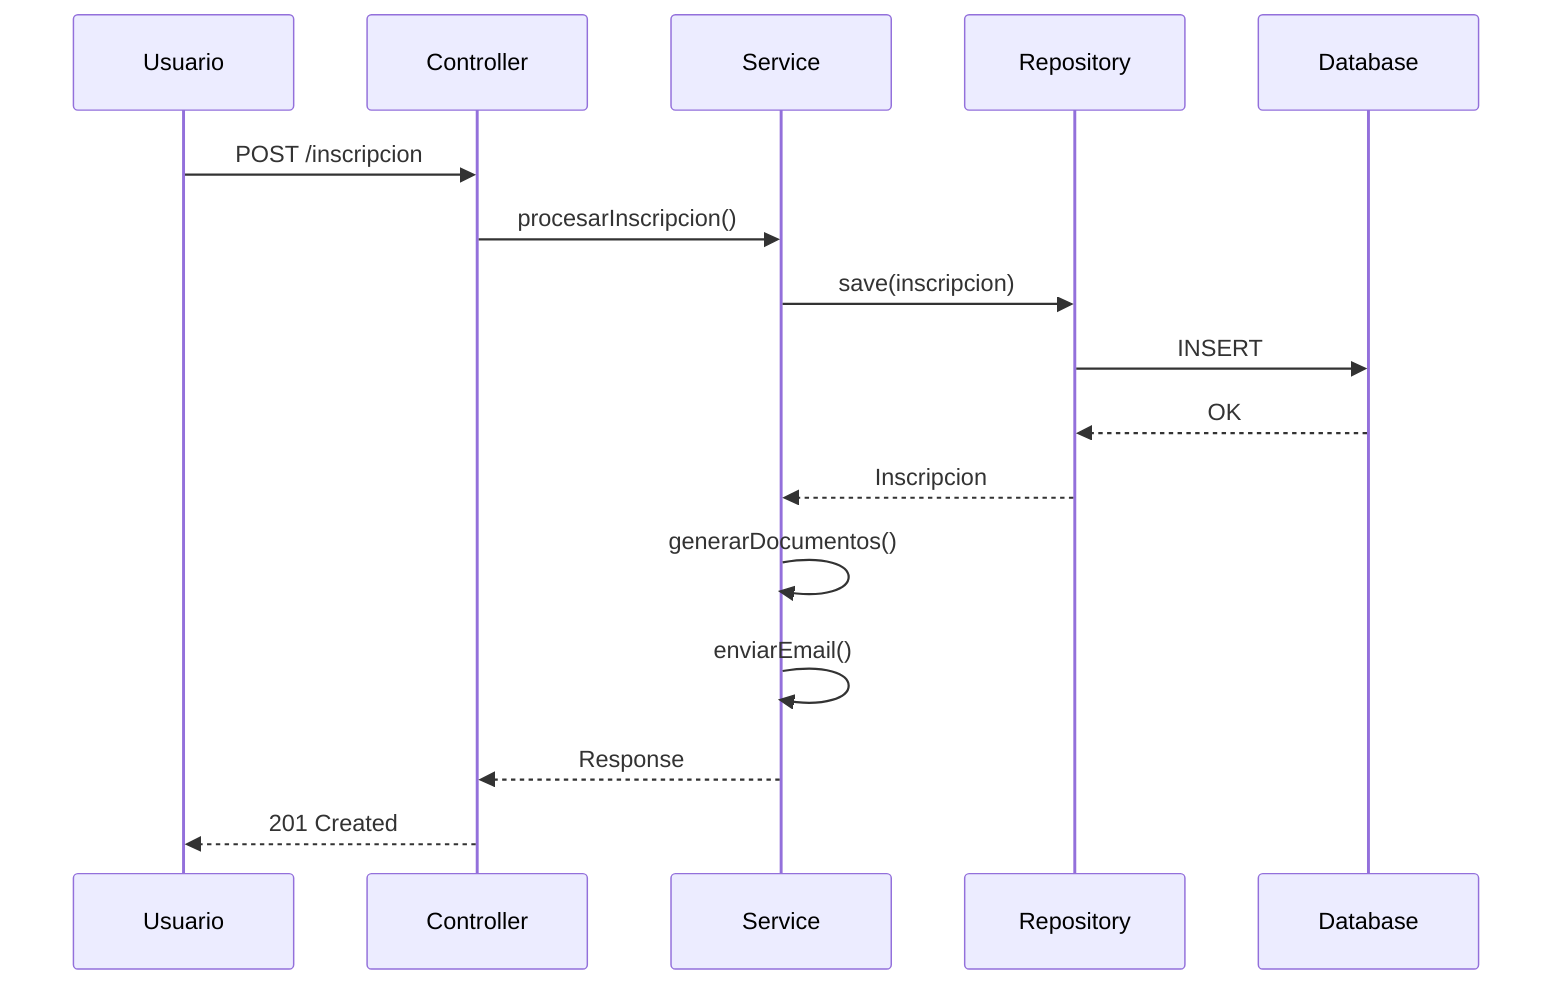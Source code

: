 sequenceDiagram
    participant U as Usuario
    participant C as Controller
    participant S as Service
    participant R as Repository
    participant DB as Database

    U->>C: POST /inscripcion
    C->>S: procesarInscripcion()
    S->>R: save(inscripcion)
    R->>DB: INSERT
    DB-->>R: OK
    R-->>S: Inscripcion
    S->>S: generarDocumentos()
    S->>S: enviarEmail()
    S-->>C: Response
    C-->>U: 201 Created